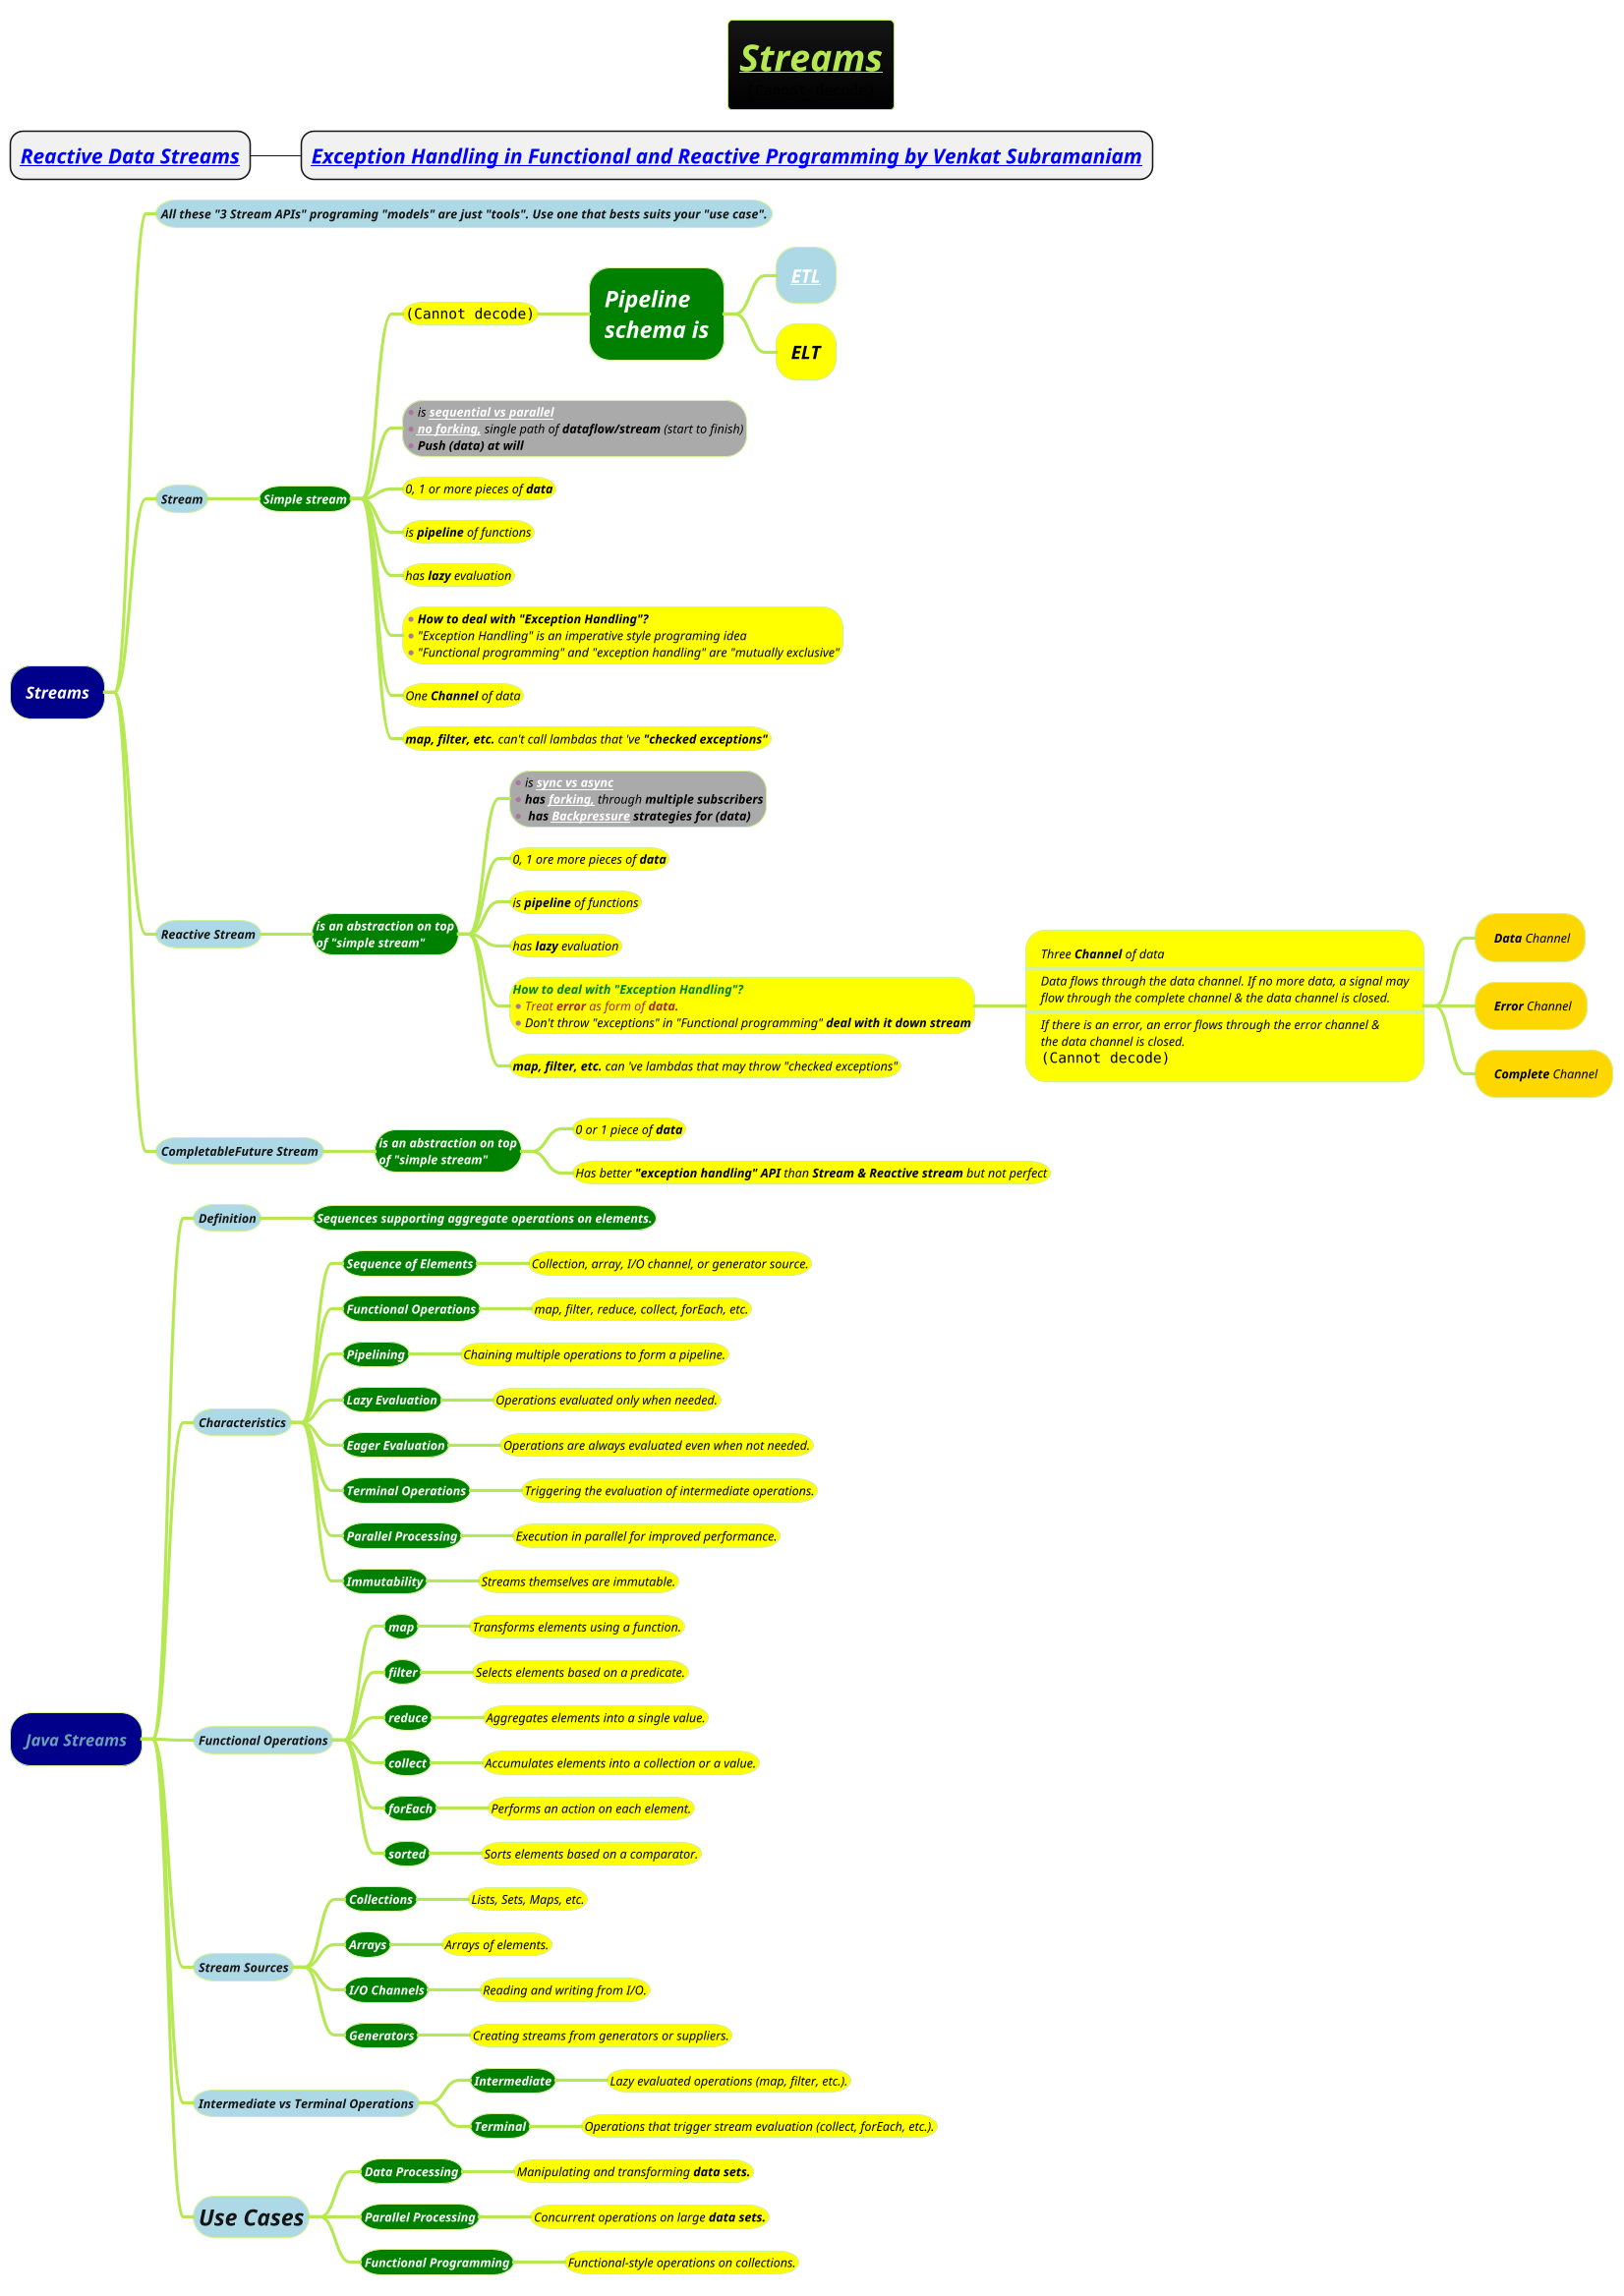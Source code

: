 @startmindmap
title =<i><b><u>Streams\n<img:images/img_30.png{scale=0.7}>

* ==<i><b>[[docs/3-programming-languages/Venkat-Subramaniam/Reactive-Data-Stream.puml Reactive Data Streams]]
** ==<i><b>[[https://www.youtube.com/watch?v=S5tLVsvbHBg&t=5622s&ab_channel=Devoxx Exception Handling in Functional and Reactive Programming by Venkat Subramaniam]]
!theme hacker
*[#darkblue] <color:white><i>Streams
**[#lightblue] <i><color #blac><size:12>All these "3 Stream APIs" programing "models" are just "tools". Use one that bests suits your "use case".
**[#lightblue] <i><color #blac><size:12>Stream
***[#green] <b><i><color #white><size:12>Simple stream
****[#yellow] <i><color #black><size:12><img:images/img_29.png{scale=0.45}>
*****[#green] <b><i><color #white><size:22>Pipeline \n<b><i><color #white><size:22>schema is
******[#lightblue] <b><i><color #black><size:18>[[docs/AI-ML-DL-Data-Science-and-BigData/data-science/data-or-database-migration/Data-Migration-Strategies/ETL-(Extract-Transform-Load)-Strategy.puml ETL]]
******[#yellow] <b><i><color #black><size:18>ELT
****[#a]:*<i><color #black><size:12>is <b>[[docs/3-programming-languages/Venkat-Subramaniam/gif/sequential-vs-parallel.adoc sequential vs parallel]]
*<i><color #black><size:12><b>[[docs/3-programming-languages/Venkat-Subramaniam/gif/synchronous-vs-asynchronous.adoc no forking,]]</b> single path of **dataflow/stream** (start to finish)
*<i><color #black><size:12><b>Push **(data)** at will;
****[#yellow] <i><color #black><size:12>0, 1 or more pieces of <b>data
****[#yellow] <i><color #black><size:12>is <b>pipeline</b> of functions
****[#yellow] <i><color #black><size:12>has <b>lazy</b> evaluation
****[#yellow] *<i><color #black><size:12><b>How to deal with "Exception Handling"?\n*<i><color #black><size:12>"Exception Handling" is an imperative style programing idea \n*<i><color #black><size:12>"Functional programming" and "exception handling" are "mutually exclusive"
****[#yellow] <i><color #black><size:12>One <b>Channel</b> of data
****[#yellow] <i><color #black><size:12><b>map, filter, etc.</b> can't call lambdas that 've <b>"checked exceptions"
**[#lightblue] <i><color #blac><size:12>Reactive Stream
***[#green] <b><i><color #white><size:12>is an abstraction on top\n<b><i><color #white><size:12>of "simple stream"
****[#a]:*<i><color #black><size:12>is <b>[[docs/3-programming-languages/Venkat-Subramaniam/gif/synchronous-vs-asynchronous.adoc sync vs async]]
*<i><color #black><size:12><b>has [[docs/3-programming-languages/Venkat-Subramaniam/gif/synchronous-vs-asynchronous.adoc forking,]]</b> through <b>multiple subscribers
*<i><color #black><size:12><b> has [[docs/3-programming-languages/Venkat-Subramaniam/gif/stream-aggregation.adoc Backpressure]] strategies for (data);
****[#yellow] <i><color #black><size:12>0, 1 ore more pieces of <b>data
****[#yellow] <i><color #black><size:12>is <b>pipeline</b> of functions
****[#yellow] <i><color #black><size:12>has <b>lazy</b> evaluation
****[#yellow] <i><color #green><size:12><b>How to deal with "Exception Handling"?\n*<i><color #brown><size:12>Treat <b>error</b> as form of <b>data.\n*<i><color #black><size:12>Don't throw "exceptions" in "Functional programming" <b>deal with it down stream
*****[#yellow]:<i><color #black><size:12>Three <b>Channel</b> of data
====
<i><color #black><size:12>Data flows through the data channel. If no more data, a signal may
<i><color #black><size:12>flow through the complete channel & the data channel is closed.
====
<i><color #black><size:12>If there is an error, an error flows through the error channel &
<i><color #black><size:12>the data channel is closed.
<img:images/img_24.png{scale=0.7}>;

******[#gold] <i><color #black><size:12> <b>Data</b> Channel
******[#gold] <i><color #black><size:12> <b>Error</b> Channel
******[#gold] <i><color #black><size:12> <b>Complete</b> Channel
****[#yellow] <i><color #black><size:12><b>map, filter, etc.</b> can 've lambdas that may throw "checked exceptions"
**[#lightblue] <i><color #blac><size:12>CompletableFuture Stream
***[#green] <b><i><color #white><size:12>is an abstraction on top\n<b><i><color #white><size:12>of "simple stream"
****[#yellow] <i><color #black><size:12>0 or 1 piece of <b>data
****[#yellow] <i><color #black><size:12>Has better **"exception handling" API** than **Stream & Reactive stream** but not perfect

*[#darkblue] <i>Java Streams
**[#lightblue] <i><color #blac><size:12>Definition
***[#green] <b><i><color #white><size:12>Sequences supporting aggregate operations on elements.
**[#lightblue] <i><color #blac><size:12>Characteristics
***[#green] <b><i><color #white><size:12>Sequence of Elements
****[#yellow] <i><color #black><size:12>Collection, array, I/O channel, or generator source.
***[#green] <b><i><color #white><size:12>Functional Operations
****[#yellow] <i><color #black><size:12>map, filter, reduce, collect, forEach, etc.
***[#green] <b><i><color #white><size:12>Pipelining
****[#yellow] <i><color #black><size:12>Chaining multiple operations to form a pipeline.
***[#green] <b><i><color #white><size:12>Lazy Evaluation
****[#yellow] <i><color #black><size:12>Operations evaluated only when needed.
***[#green] <b><i><color #white><size:12>Eager Evaluation
****[#yellow] <i><color #black><size:12>Operations are always evaluated even when not needed.
***[#green] <b><i><color #white><size:12>Terminal Operations
****[#yellow] <i><color #black><size:12>Triggering the evaluation of intermediate operations.
***[#green] <b><i><color #white><size:12>Parallel Processing
****[#yellow] <i><color #black><size:12>Execution in parallel for improved performance.
***[#green] <b><i><color #white><size:12>Immutability
****[#yellow] <i><color #black><size:12>Streams themselves are immutable.
**[#lightblue] <i><color #blac><size:12>Functional Operations
***[#green] <b><i><color #white><size:12>map
****[#yellow] <i><color #black><size:12>Transforms elements using a function.
***[#green] <b><i><color #white><size:12>filter
****[#yellow] <i><color #black><size:12>Selects elements based on a predicate.
***[#green] <b><i><color #white><size:12>reduce
****[#yellow] <i><color #black><size:12>Aggregates elements into a single value.
***[#green] <b><i><color #white><size:12>collect
****[#yellow] <i><color #black><size:12>Accumulates elements into a collection or a value.
***[#green] <b><i><color #white><size:12>forEach
****[#yellow] <i><color #black><size:12>Performs an action on each element.
***[#green] <b><i><color #white><size:12>sorted
****[#yellow] <i><color #black><size:12>Sorts elements based on a comparator.
**[#lightblue] <i><color #blac><size:12>Stream Sources
***[#green] <b><i><color #white><size:12>Collections
****[#yellow] <i><color #black><size:12>Lists, Sets, Maps, etc.
***[#green] <b><i><color #white><size:12>Arrays
****[#yellow] <i><color #black><size:12>Arrays of elements.
***[#green] <b><i><color #white><size:12>I/O Channels
****[#yellow] <i><color #black><size:12>Reading and writing from I/O.
***[#green] <b><i><color #white><size:12>Generators
****[#yellow] <i><color #black><size:12>Creating streams from generators or suppliers.
**[#lightblue] <i><color #blac><size:12>Intermediate vs Terminal Operations
***[#green] <b><i><color #white><size:12>Intermediate
****[#yellow] <i><color #black><size:12>Lazy evaluated operations (map, filter, etc.).
***[#green] <b><i><color #white><size:12>Terminal
****[#yellow] <i><color #black><size:12>Operations that trigger stream evaluation (collect, forEach, etc.).
**[#lightblue] <i><color #blac><size:22>Use Cases
***[#green] <b><i><color #white><size:12>Data Processing
****[#yellow] <i><color #black><size:12>Manipulating and transforming <b>data sets.
***[#green] <b><i><color #white><size:12>Parallel Processing
****[#yellow] <i><color #black><size:12>Concurrent operations on large <b>data sets.
***[#green] <b><i><color #white><size:12>Functional Programming
****[#yellow] <i><color #black><size:12>Functional-style operations on collections.
@endmindmap
